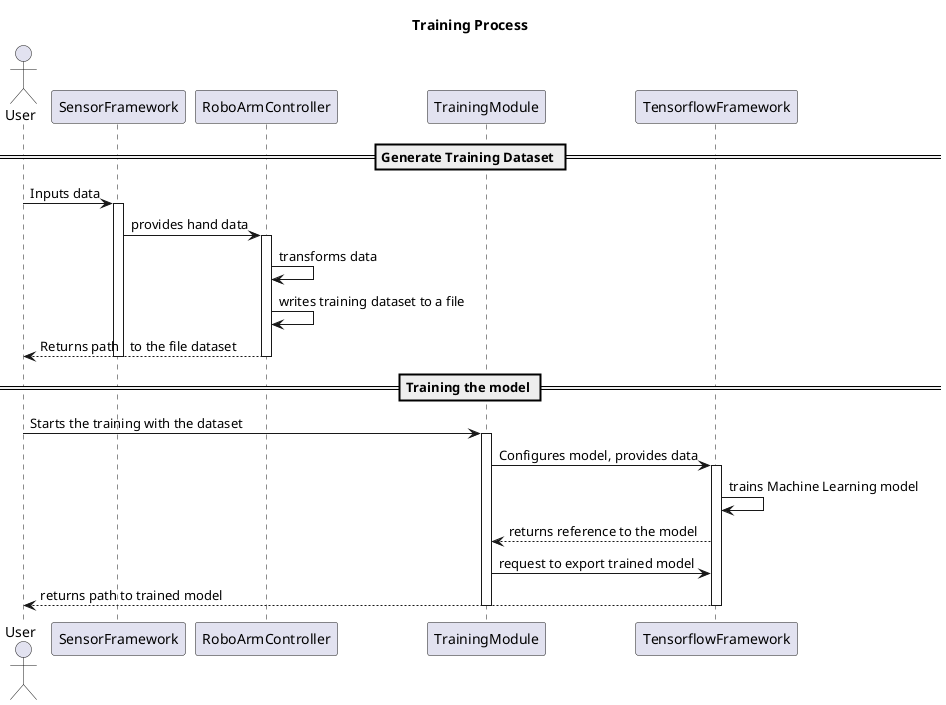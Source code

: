 @startuml
title Training Process
== Generate Training Dataset ==
actor User
User -> SensorFramework: Inputs data
activate SensorFramework
SensorFramework -> RoboArmController: provides hand data
activate RoboArmController
RoboArmController -> RoboArmController: transforms data
RoboArmController -> RoboArmController: writes training dataset to a file
RoboArmController --> User: Returns path   to the file dataset
deactivate SensorFramework
deactivate RoboArmController

== Training the model ==
User -> TrainingModule: Starts the training with the dataset
activate TrainingModule
TrainingModule -> TensorflowFramework : Configures model, provides data
activate TensorflowFramework
TensorflowFramework -> TensorflowFramework: trains Machine Learning model
TensorflowFramework --> TrainingModule: returns reference to the model
TrainingModule -> TensorflowFramework: request to export trained model
TensorflowFramework --> User: returns path to trained model
deactivate TrainingModule
deactivate TensorflowFramework

@enduml